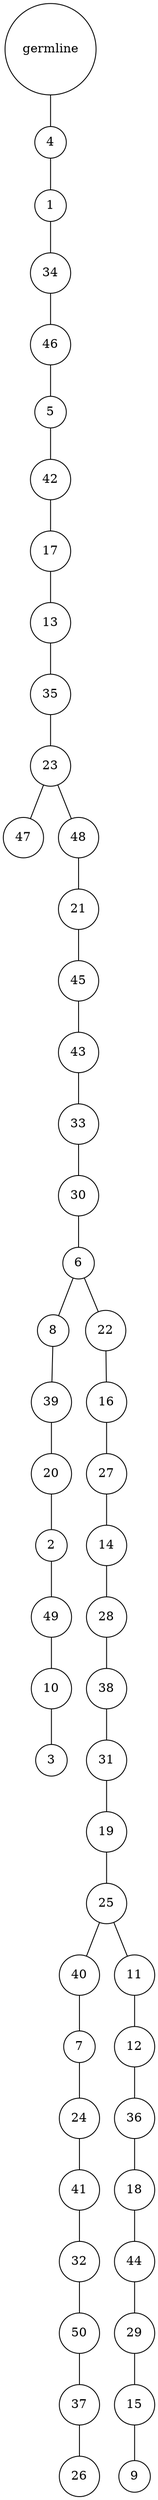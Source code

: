 graph {
	rankdir=UD;
	splines=line;
	node [shape=circle]
	"0x7f5c271bfbb0" [label="germline"];
	"0x7f5c271bfbe0" [label="4"];
	"0x7f5c271bfbb0" -- "0x7f5c271bfbe0" ;
	"0x7f5c271bfc10" [label="1"];
	"0x7f5c271bfbe0" -- "0x7f5c271bfc10" ;
	"0x7f5c271bfc40" [label="34"];
	"0x7f5c271bfc10" -- "0x7f5c271bfc40" ;
	"0x7f5c271bfc70" [label="46"];
	"0x7f5c271bfc40" -- "0x7f5c271bfc70" ;
	"0x7f5c271bfca0" [label="5"];
	"0x7f5c271bfc70" -- "0x7f5c271bfca0" ;
	"0x7f5c271bfcd0" [label="42"];
	"0x7f5c271bfca0" -- "0x7f5c271bfcd0" ;
	"0x7f5c271bfd00" [label="17"];
	"0x7f5c271bfcd0" -- "0x7f5c271bfd00" ;
	"0x7f5c271bfd30" [label="13"];
	"0x7f5c271bfd00" -- "0x7f5c271bfd30" ;
	"0x7f5c271bfd60" [label="35"];
	"0x7f5c271bfd30" -- "0x7f5c271bfd60" ;
	"0x7f5c271bfd90" [label="23"];
	"0x7f5c271bfd60" -- "0x7f5c271bfd90" ;
	"0x7f5c271bfdc0" [label="47"];
	"0x7f5c271bfd90" -- "0x7f5c271bfdc0" ;
	"0x7f5c271bfdf0" [label="48"];
	"0x7f5c271bfd90" -- "0x7f5c271bfdf0" ;
	"0x7f5c271bfe20" [label="21"];
	"0x7f5c271bfdf0" -- "0x7f5c271bfe20" ;
	"0x7f5c271bfe50" [label="45"];
	"0x7f5c271bfe20" -- "0x7f5c271bfe50" ;
	"0x7f5c271bfe80" [label="43"];
	"0x7f5c271bfe50" -- "0x7f5c271bfe80" ;
	"0x7f5c271bfeb0" [label="33"];
	"0x7f5c271bfe80" -- "0x7f5c271bfeb0" ;
	"0x7f5c271bfee0" [label="30"];
	"0x7f5c271bfeb0" -- "0x7f5c271bfee0" ;
	"0x7f5c271bff10" [label="6"];
	"0x7f5c271bfee0" -- "0x7f5c271bff10" ;
	"0x7f5c271bff40" [label="8"];
	"0x7f5c271bff10" -- "0x7f5c271bff40" ;
	"0x7f5c271bff70" [label="39"];
	"0x7f5c271bff40" -- "0x7f5c271bff70" ;
	"0x7f5c271bffa0" [label="20"];
	"0x7f5c271bff70" -- "0x7f5c271bffa0" ;
	"0x7f5c271bffd0" [label="2"];
	"0x7f5c271bffa0" -- "0x7f5c271bffd0" ;
	"0x7f5c27151040" [label="49"];
	"0x7f5c271bffd0" -- "0x7f5c27151040" ;
	"0x7f5c27151070" [label="10"];
	"0x7f5c27151040" -- "0x7f5c27151070" ;
	"0x7f5c271510a0" [label="3"];
	"0x7f5c27151070" -- "0x7f5c271510a0" ;
	"0x7f5c271510d0" [label="22"];
	"0x7f5c271bff10" -- "0x7f5c271510d0" ;
	"0x7f5c27151100" [label="16"];
	"0x7f5c271510d0" -- "0x7f5c27151100" ;
	"0x7f5c27151130" [label="27"];
	"0x7f5c27151100" -- "0x7f5c27151130" ;
	"0x7f5c27151160" [label="14"];
	"0x7f5c27151130" -- "0x7f5c27151160" ;
	"0x7f5c27151190" [label="28"];
	"0x7f5c27151160" -- "0x7f5c27151190" ;
	"0x7f5c271511c0" [label="38"];
	"0x7f5c27151190" -- "0x7f5c271511c0" ;
	"0x7f5c271511f0" [label="31"];
	"0x7f5c271511c0" -- "0x7f5c271511f0" ;
	"0x7f5c27151220" [label="19"];
	"0x7f5c271511f0" -- "0x7f5c27151220" ;
	"0x7f5c27151250" [label="25"];
	"0x7f5c27151220" -- "0x7f5c27151250" ;
	"0x7f5c27151280" [label="40"];
	"0x7f5c27151250" -- "0x7f5c27151280" ;
	"0x7f5c271512b0" [label="7"];
	"0x7f5c27151280" -- "0x7f5c271512b0" ;
	"0x7f5c271512e0" [label="24"];
	"0x7f5c271512b0" -- "0x7f5c271512e0" ;
	"0x7f5c27151310" [label="41"];
	"0x7f5c271512e0" -- "0x7f5c27151310" ;
	"0x7f5c27151340" [label="32"];
	"0x7f5c27151310" -- "0x7f5c27151340" ;
	"0x7f5c27151370" [label="50"];
	"0x7f5c27151340" -- "0x7f5c27151370" ;
	"0x7f5c271513a0" [label="37"];
	"0x7f5c27151370" -- "0x7f5c271513a0" ;
	"0x7f5c271513d0" [label="26"];
	"0x7f5c271513a0" -- "0x7f5c271513d0" ;
	"0x7f5c27151400" [label="11"];
	"0x7f5c27151250" -- "0x7f5c27151400" ;
	"0x7f5c27151430" [label="12"];
	"0x7f5c27151400" -- "0x7f5c27151430" ;
	"0x7f5c27151460" [label="36"];
	"0x7f5c27151430" -- "0x7f5c27151460" ;
	"0x7f5c27151490" [label="18"];
	"0x7f5c27151460" -- "0x7f5c27151490" ;
	"0x7f5c271514c0" [label="44"];
	"0x7f5c27151490" -- "0x7f5c271514c0" ;
	"0x7f5c271514f0" [label="29"];
	"0x7f5c271514c0" -- "0x7f5c271514f0" ;
	"0x7f5c27151520" [label="15"];
	"0x7f5c271514f0" -- "0x7f5c27151520" ;
	"0x7f5c27151550" [label="9"];
	"0x7f5c27151520" -- "0x7f5c27151550" ;
}
